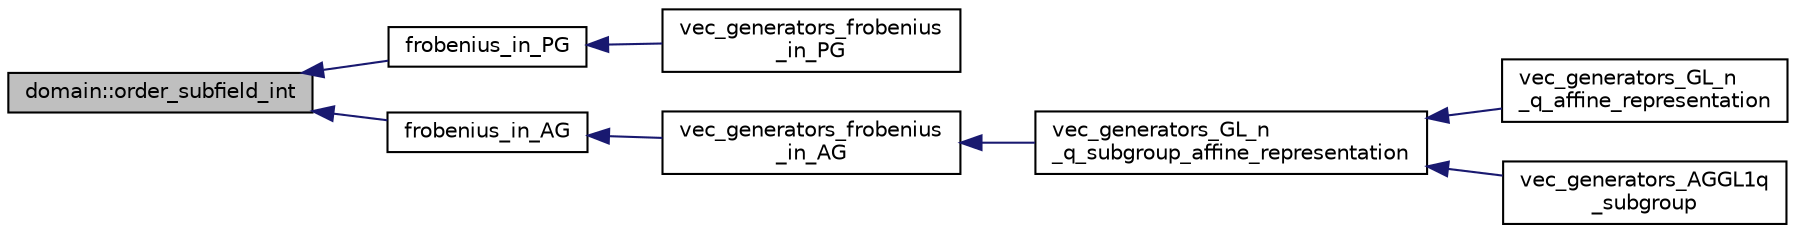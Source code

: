 digraph "domain::order_subfield_int"
{
  edge [fontname="Helvetica",fontsize="10",labelfontname="Helvetica",labelfontsize="10"];
  node [fontname="Helvetica",fontsize="10",shape=record];
  rankdir="LR";
  Node225 [label="domain::order_subfield_int",height=0.2,width=0.4,color="black", fillcolor="grey75", style="filled", fontcolor="black"];
  Node225 -> Node226 [dir="back",color="midnightblue",fontsize="10",style="solid",fontname="Helvetica"];
  Node226 [label="frobenius_in_PG",height=0.2,width=0.4,color="black", fillcolor="white", style="filled",URL="$d3/d72/global_8_c.html#ab7960431548a3d41bc600a8fa22a7e52"];
  Node226 -> Node227 [dir="back",color="midnightblue",fontsize="10",style="solid",fontname="Helvetica"];
  Node227 [label="vec_generators_frobenius\l_in_PG",height=0.2,width=0.4,color="black", fillcolor="white", style="filled",URL="$d0/dd3/perm__group__gens_8_c.html#a9e10945efd7f35b31fdeb07fa51a86a7"];
  Node225 -> Node228 [dir="back",color="midnightblue",fontsize="10",style="solid",fontname="Helvetica"];
  Node228 [label="frobenius_in_AG",height=0.2,width=0.4,color="black", fillcolor="white", style="filled",URL="$d3/d72/global_8_c.html#a88ab414b01bb677c3814503be20c7e43"];
  Node228 -> Node229 [dir="back",color="midnightblue",fontsize="10",style="solid",fontname="Helvetica"];
  Node229 [label="vec_generators_frobenius\l_in_AG",height=0.2,width=0.4,color="black", fillcolor="white", style="filled",URL="$d0/dd3/perm__group__gens_8_c.html#aa7e25c62e5735b9785e9dfa02413cbab"];
  Node229 -> Node230 [dir="back",color="midnightblue",fontsize="10",style="solid",fontname="Helvetica"];
  Node230 [label="vec_generators_GL_n\l_q_subgroup_affine_representation",height=0.2,width=0.4,color="black", fillcolor="white", style="filled",URL="$d0/dd3/perm__group__gens_8_c.html#adc1a2bfe52c3047a066884771aa01321"];
  Node230 -> Node231 [dir="back",color="midnightblue",fontsize="10",style="solid",fontname="Helvetica"];
  Node231 [label="vec_generators_GL_n\l_q_affine_representation",height=0.2,width=0.4,color="black", fillcolor="white", style="filled",URL="$d0/dd3/perm__group__gens_8_c.html#a689108f410f773f0681e21a864097f16"];
  Node230 -> Node232 [dir="back",color="midnightblue",fontsize="10",style="solid",fontname="Helvetica"];
  Node232 [label="vec_generators_AGGL1q\l_subgroup",height=0.2,width=0.4,color="black", fillcolor="white", style="filled",URL="$d0/dd3/perm__group__gens_8_c.html#a93659c1c7a668dd6adf9f217c608e1f1"];
}
